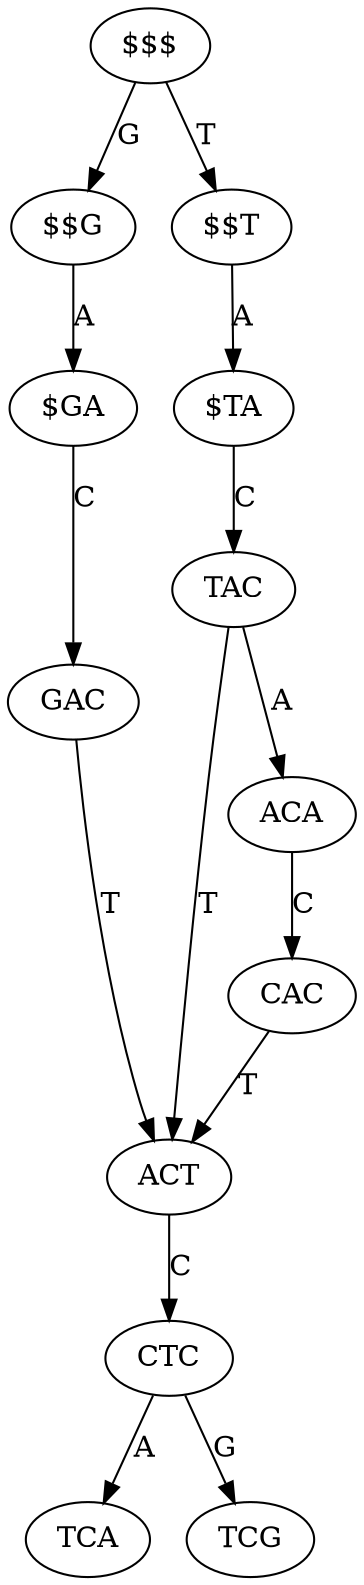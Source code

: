digraph sample{
	"$$$" -> "$$G" [ label = "G" ];
	"$$G" -> "$GA" [ label = "A" ];
	"$GA" -> "GAC" [ label = "C" ];
	"GAC" -> "ACT" [ label = "T" ];
	"ACT" -> "CTC" [ label = "C" ];
	"CTC" -> "TCA" [ label = "A" ];
	"$$$" -> "$$T" [ label = "T" ];
	"$$T" -> "$TA" [ label = "A" ];
	"$TA" -> "TAC" [ label = "C" ];
	"TAC" -> "ACT" [ label = "T" ];
	"ACA" -> "CAC" [ label = "C" ];
	"CAC" -> "ACT" [ label = "T" ];
	"TAC" -> "ACA" [ label = "A" ];
	"CTC" -> "TCG" [ label = "G" ];
}